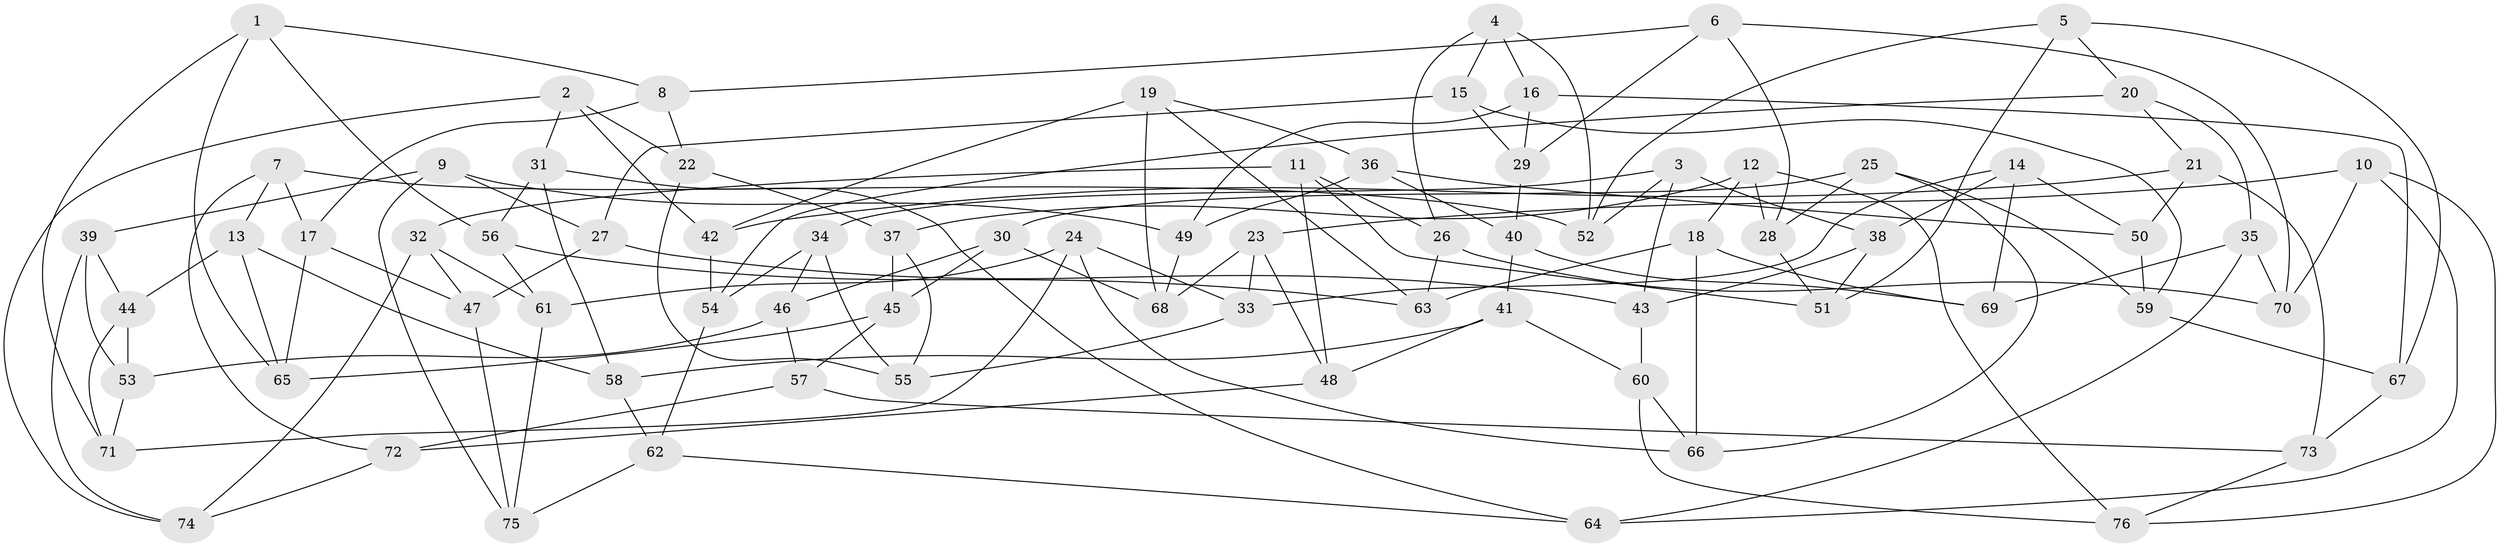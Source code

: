 // coarse degree distribution, {7: 0.13333333333333333, 10: 0.06666666666666667, 12: 0.03333333333333333, 6: 0.2, 8: 0.1, 9: 0.06666666666666667, 4: 0.3333333333333333, 5: 0.03333333333333333, 3: 0.03333333333333333}
// Generated by graph-tools (version 1.1) at 2025/20/03/04/25 18:20:46]
// undirected, 76 vertices, 152 edges
graph export_dot {
graph [start="1"]
  node [color=gray90,style=filled];
  1;
  2;
  3;
  4;
  5;
  6;
  7;
  8;
  9;
  10;
  11;
  12;
  13;
  14;
  15;
  16;
  17;
  18;
  19;
  20;
  21;
  22;
  23;
  24;
  25;
  26;
  27;
  28;
  29;
  30;
  31;
  32;
  33;
  34;
  35;
  36;
  37;
  38;
  39;
  40;
  41;
  42;
  43;
  44;
  45;
  46;
  47;
  48;
  49;
  50;
  51;
  52;
  53;
  54;
  55;
  56;
  57;
  58;
  59;
  60;
  61;
  62;
  63;
  64;
  65;
  66;
  67;
  68;
  69;
  70;
  71;
  72;
  73;
  74;
  75;
  76;
  1 -- 71;
  1 -- 8;
  1 -- 56;
  1 -- 65;
  2 -- 31;
  2 -- 22;
  2 -- 42;
  2 -- 74;
  3 -- 52;
  3 -- 38;
  3 -- 34;
  3 -- 43;
  4 -- 16;
  4 -- 52;
  4 -- 15;
  4 -- 26;
  5 -- 51;
  5 -- 52;
  5 -- 20;
  5 -- 67;
  6 -- 28;
  6 -- 29;
  6 -- 70;
  6 -- 8;
  7 -- 52;
  7 -- 13;
  7 -- 17;
  7 -- 72;
  8 -- 22;
  8 -- 17;
  9 -- 49;
  9 -- 27;
  9 -- 75;
  9 -- 39;
  10 -- 70;
  10 -- 23;
  10 -- 64;
  10 -- 76;
  11 -- 48;
  11 -- 51;
  11 -- 32;
  11 -- 26;
  12 -- 76;
  12 -- 28;
  12 -- 18;
  12 -- 37;
  13 -- 65;
  13 -- 58;
  13 -- 44;
  14 -- 38;
  14 -- 50;
  14 -- 69;
  14 -- 33;
  15 -- 59;
  15 -- 29;
  15 -- 27;
  16 -- 67;
  16 -- 29;
  16 -- 49;
  17 -- 65;
  17 -- 47;
  18 -- 63;
  18 -- 66;
  18 -- 69;
  19 -- 63;
  19 -- 42;
  19 -- 68;
  19 -- 36;
  20 -- 54;
  20 -- 21;
  20 -- 35;
  21 -- 42;
  21 -- 50;
  21 -- 73;
  22 -- 55;
  22 -- 37;
  23 -- 48;
  23 -- 33;
  23 -- 68;
  24 -- 33;
  24 -- 71;
  24 -- 61;
  24 -- 66;
  25 -- 66;
  25 -- 30;
  25 -- 28;
  25 -- 59;
  26 -- 70;
  26 -- 63;
  27 -- 47;
  27 -- 43;
  28 -- 51;
  29 -- 40;
  30 -- 45;
  30 -- 46;
  30 -- 68;
  31 -- 58;
  31 -- 56;
  31 -- 64;
  32 -- 47;
  32 -- 61;
  32 -- 74;
  33 -- 55;
  34 -- 46;
  34 -- 54;
  34 -- 55;
  35 -- 64;
  35 -- 70;
  35 -- 69;
  36 -- 50;
  36 -- 49;
  36 -- 40;
  37 -- 45;
  37 -- 55;
  38 -- 51;
  38 -- 43;
  39 -- 74;
  39 -- 44;
  39 -- 53;
  40 -- 69;
  40 -- 41;
  41 -- 48;
  41 -- 60;
  41 -- 58;
  42 -- 54;
  43 -- 60;
  44 -- 71;
  44 -- 53;
  45 -- 65;
  45 -- 57;
  46 -- 53;
  46 -- 57;
  47 -- 75;
  48 -- 72;
  49 -- 68;
  50 -- 59;
  53 -- 71;
  54 -- 62;
  56 -- 63;
  56 -- 61;
  57 -- 73;
  57 -- 72;
  58 -- 62;
  59 -- 67;
  60 -- 76;
  60 -- 66;
  61 -- 75;
  62 -- 64;
  62 -- 75;
  67 -- 73;
  72 -- 74;
  73 -- 76;
}
